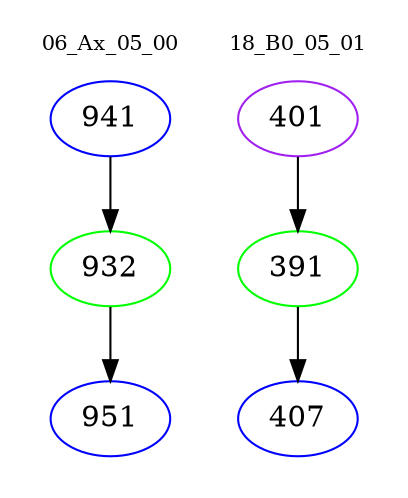 digraph{
subgraph cluster_0 {
color = white
label = "06_Ax_05_00";
fontsize=10;
T0_941 [label="941", color="blue"]
T0_941 -> T0_932 [color="black"]
T0_932 [label="932", color="green"]
T0_932 -> T0_951 [color="black"]
T0_951 [label="951", color="blue"]
}
subgraph cluster_1 {
color = white
label = "18_B0_05_01";
fontsize=10;
T1_401 [label="401", color="purple"]
T1_401 -> T1_391 [color="black"]
T1_391 [label="391", color="green"]
T1_391 -> T1_407 [color="black"]
T1_407 [label="407", color="blue"]
}
}
